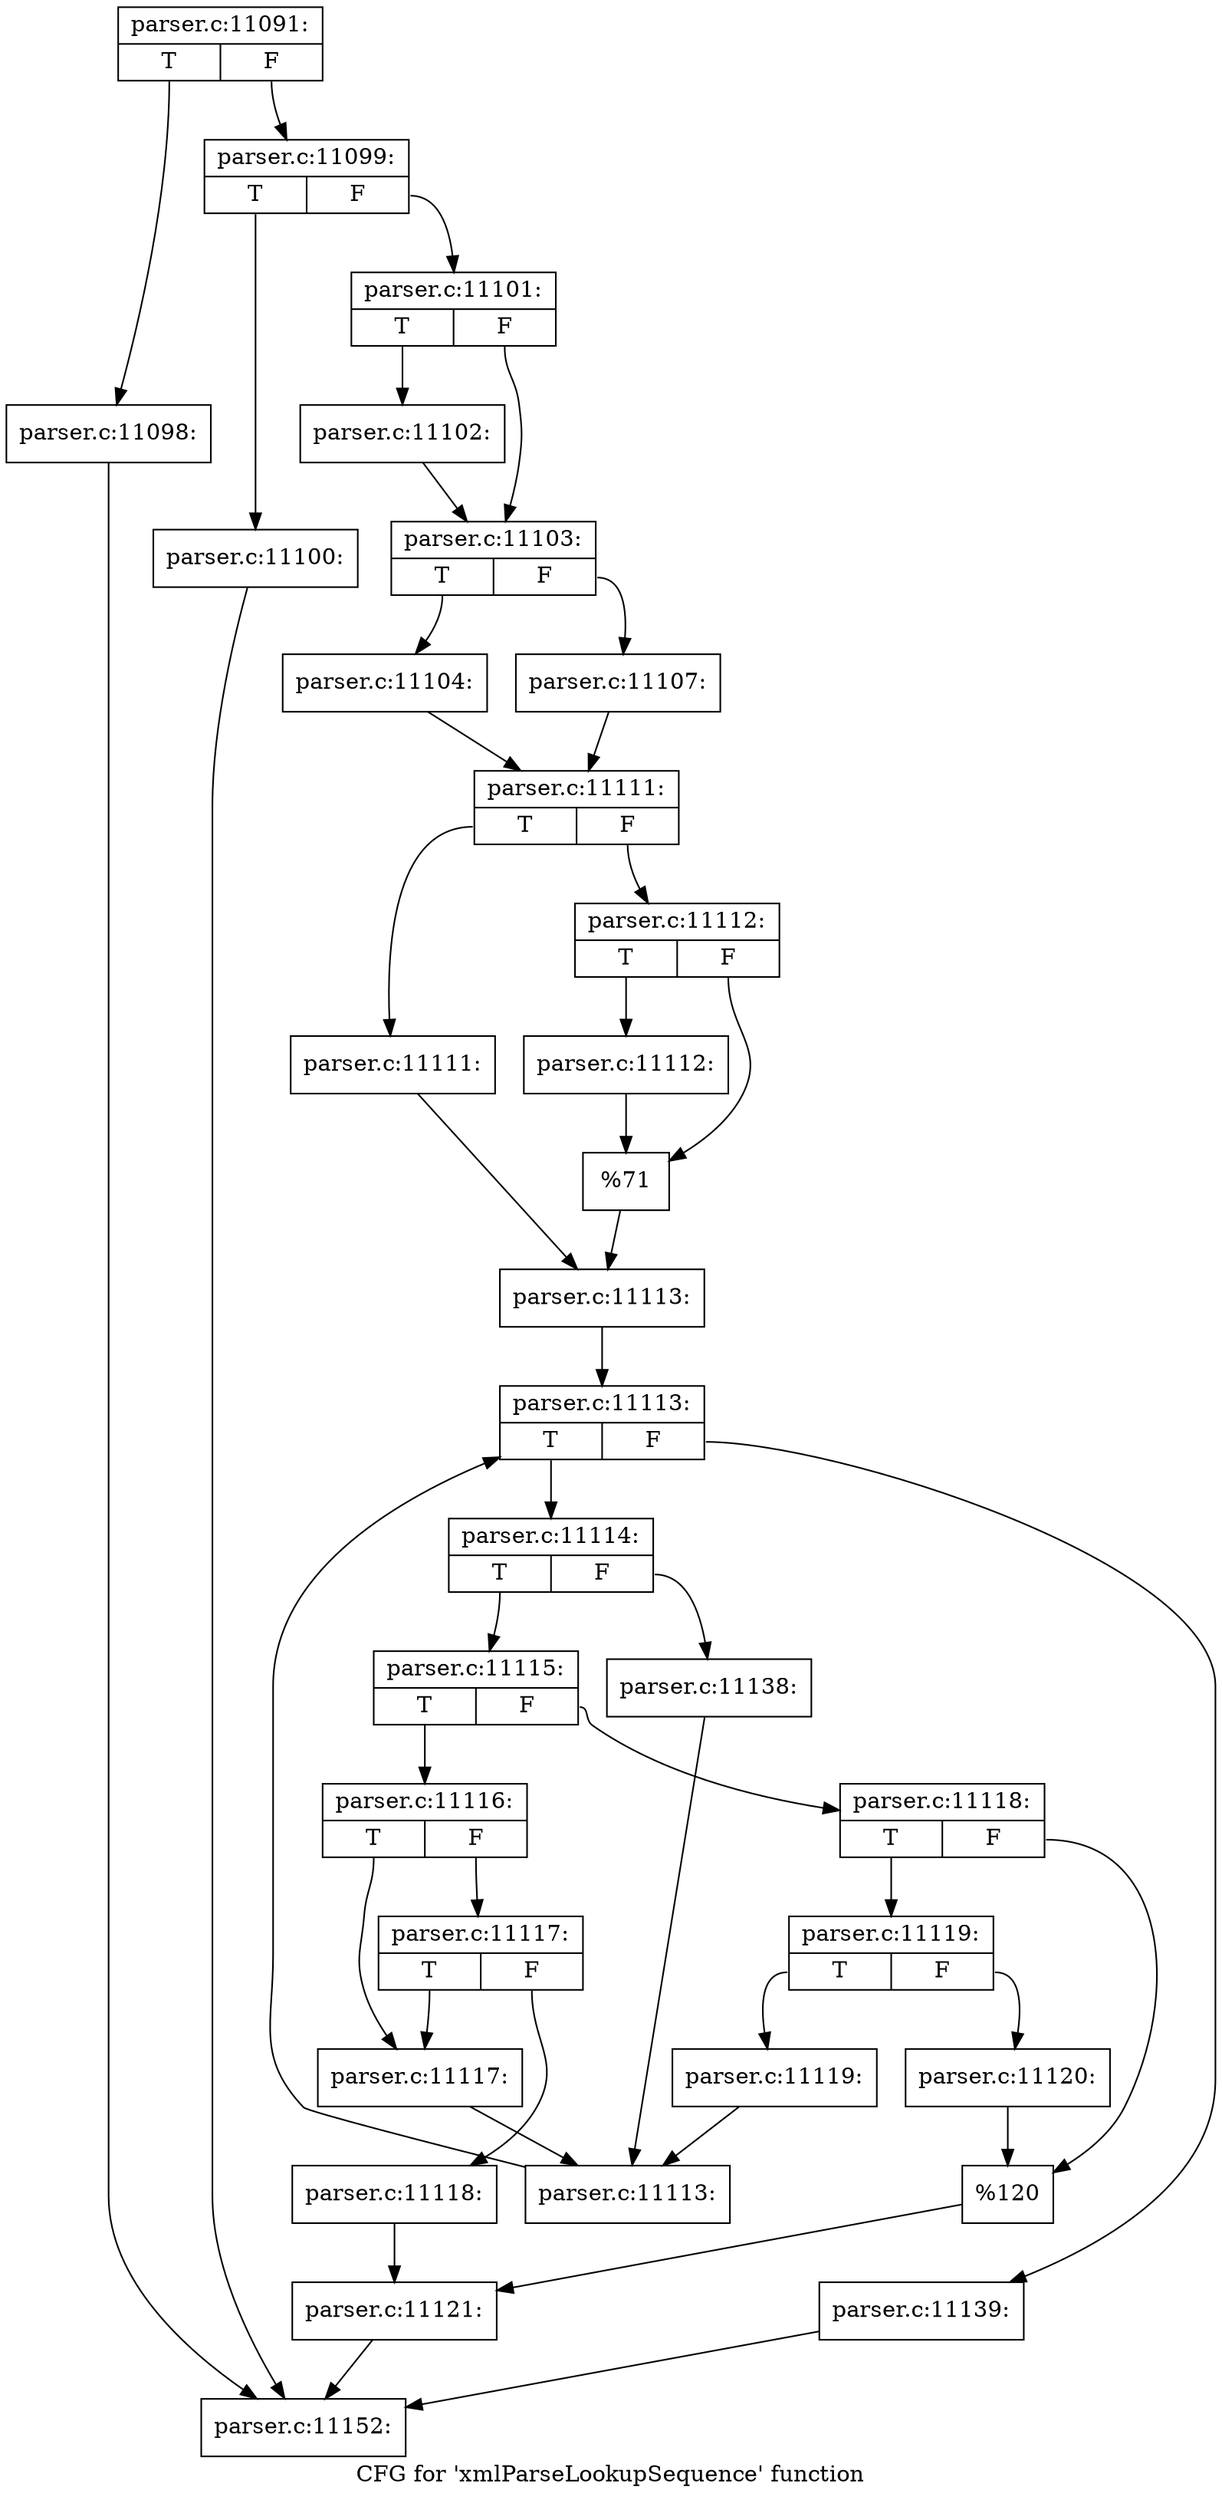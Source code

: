 digraph "CFG for 'xmlParseLookupSequence' function" {
	label="CFG for 'xmlParseLookupSequence' function";

	Node0x62c2000 [shape=record,label="{parser.c:11091:|{<s0>T|<s1>F}}"];
	Node0x62c2000:s0 -> Node0x6360000;
	Node0x62c2000:s1 -> Node0x6360050;
	Node0x6360000 [shape=record,label="{parser.c:11098:}"];
	Node0x6360000 -> Node0x635e4c0;
	Node0x6360050 [shape=record,label="{parser.c:11099:|{<s0>T|<s1>F}}"];
	Node0x6360050:s0 -> Node0x6360b40;
	Node0x6360050:s1 -> Node0x6360b90;
	Node0x6360b40 [shape=record,label="{parser.c:11100:}"];
	Node0x6360b40 -> Node0x635e4c0;
	Node0x6360b90 [shape=record,label="{parser.c:11101:|{<s0>T|<s1>F}}"];
	Node0x6360b90:s0 -> Node0x6361050;
	Node0x6360b90:s1 -> Node0x63610a0;
	Node0x6361050 [shape=record,label="{parser.c:11102:}"];
	Node0x6361050 -> Node0x63610a0;
	Node0x63610a0 [shape=record,label="{parser.c:11103:|{<s0>T|<s1>F}}"];
	Node0x63610a0:s0 -> Node0x6361910;
	Node0x63610a0:s1 -> Node0x63619b0;
	Node0x6361910 [shape=record,label="{parser.c:11104:}"];
	Node0x6361910 -> Node0x6361960;
	Node0x63619b0 [shape=record,label="{parser.c:11107:}"];
	Node0x63619b0 -> Node0x6361960;
	Node0x6361960 [shape=record,label="{parser.c:11111:|{<s0>T|<s1>F}}"];
	Node0x6361960:s0 -> Node0x6362f20;
	Node0x6361960:s1 -> Node0x6362fc0;
	Node0x6362f20 [shape=record,label="{parser.c:11111:}"];
	Node0x6362f20 -> Node0x6362f70;
	Node0x6362fc0 [shape=record,label="{parser.c:11112:|{<s0>T|<s1>F}}"];
	Node0x6362fc0:s0 -> Node0x63634a0;
	Node0x6362fc0:s1 -> Node0x63634f0;
	Node0x63634a0 [shape=record,label="{parser.c:11112:}"];
	Node0x63634a0 -> Node0x63634f0;
	Node0x63634f0 [shape=record,label="{%71}"];
	Node0x63634f0 -> Node0x6362f70;
	Node0x6362f70 [shape=record,label="{parser.c:11113:}"];
	Node0x6362f70 -> Node0x6363a20;
	Node0x6363a20 [shape=record,label="{parser.c:11113:|{<s0>T|<s1>F}}"];
	Node0x6363a20:s0 -> Node0x6363d00;
	Node0x6363a20:s1 -> Node0x6363990;
	Node0x6363d00 [shape=record,label="{parser.c:11114:|{<s0>T|<s1>F}}"];
	Node0x6363d00:s0 -> Node0x63640a0;
	Node0x6363d00:s1 -> Node0x63640f0;
	Node0x63640a0 [shape=record,label="{parser.c:11115:|{<s0>T|<s1>F}}"];
	Node0x63640a0:s0 -> Node0x63646d0;
	Node0x63640a0:s1 -> Node0x6364770;
	Node0x63646d0 [shape=record,label="{parser.c:11116:|{<s0>T|<s1>F}}"];
	Node0x63646d0:s0 -> Node0x6364b30;
	Node0x63646d0:s1 -> Node0x6364bd0;
	Node0x6364bd0 [shape=record,label="{parser.c:11117:|{<s0>T|<s1>F}}"];
	Node0x6364bd0:s0 -> Node0x6364b30;
	Node0x6364bd0:s1 -> Node0x6364b80;
	Node0x6364b30 [shape=record,label="{parser.c:11117:}"];
	Node0x6364b30 -> Node0x6363c70;
	Node0x6364b80 [shape=record,label="{parser.c:11118:}"];
	Node0x6364b80 -> Node0x6364720;
	Node0x6364770 [shape=record,label="{parser.c:11118:|{<s0>T|<s1>F}}"];
	Node0x6364770:s0 -> Node0x6365a00;
	Node0x6364770:s1 -> Node0x6365a50;
	Node0x6365a00 [shape=record,label="{parser.c:11119:|{<s0>T|<s1>F}}"];
	Node0x6365a00:s0 -> Node0x6365e70;
	Node0x6365a00:s1 -> Node0x6365ec0;
	Node0x6365e70 [shape=record,label="{parser.c:11119:}"];
	Node0x6365e70 -> Node0x6363c70;
	Node0x6365ec0 [shape=record,label="{parser.c:11120:}"];
	Node0x6365ec0 -> Node0x6365a50;
	Node0x6365a50 [shape=record,label="{%120}"];
	Node0x6365a50 -> Node0x6364720;
	Node0x6364720 [shape=record,label="{parser.c:11121:}"];
	Node0x6364720 -> Node0x635e4c0;
	Node0x63640f0 [shape=record,label="{parser.c:11138:}"];
	Node0x63640f0 -> Node0x6363c70;
	Node0x6363c70 [shape=record,label="{parser.c:11113:}"];
	Node0x6363c70 -> Node0x6363a20;
	Node0x6363990 [shape=record,label="{parser.c:11139:}"];
	Node0x6363990 -> Node0x635e4c0;
	Node0x635e4c0 [shape=record,label="{parser.c:11152:}"];
}
